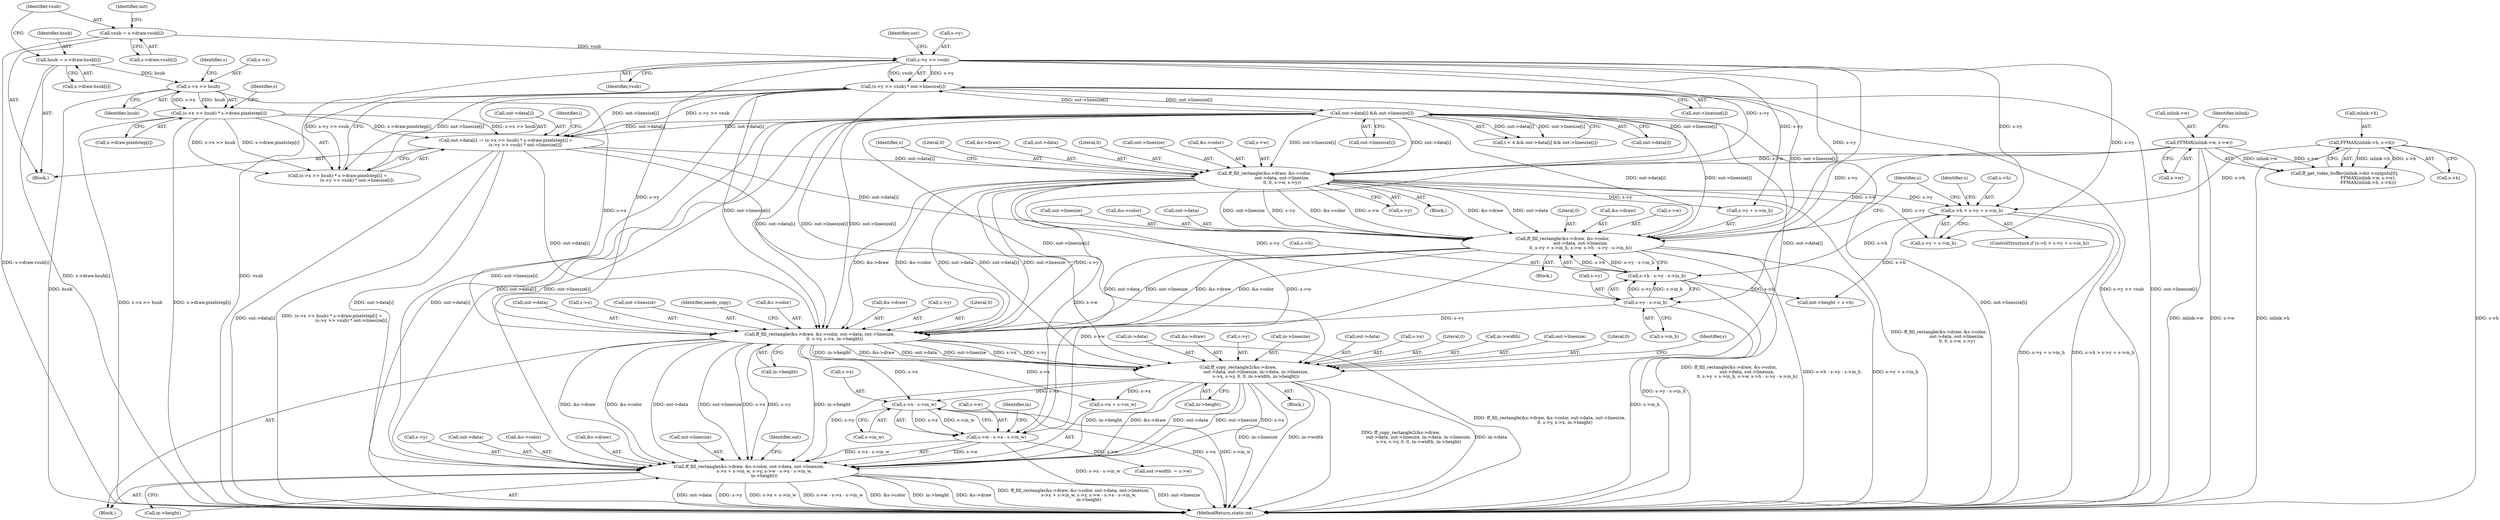 digraph "0_FFmpeg_e43a0a232dbf6d3c161823c2e07c52e76227a1bc_7@pointer" {
"1000385" [label="(Call,ff_fill_rectangle(&s->draw, &s->color, out->data, out->linesize,\n                      s->x + s->in_w, s->y, s->w - s->x - s->in_w,\n                      in->height))"];
"1000326" [label="(Call,ff_fill_rectangle(&s->draw, &s->color, out->data, out->linesize,\n                      0, s->y, s->x, in->height))"];
"1000289" [label="(Call,ff_fill_rectangle(&s->draw, &s->color,\n                          out->data, out->linesize,\n                          0, s->y + s->in_h, s->w, s->h - s->y - s->in_h))"];
"1000253" [label="(Call,ff_fill_rectangle(&s->draw, &s->color,\n                          out->data, out->linesize,\n                          0, 0, s->w, s->y))"];
"1000183" [label="(Call,out->data[i] && out->linesize[i])"];
"1000217" [label="(Call,out->data[i] -= (s->x >> hsub) * s->draw.pixelstep[i] +\n                            (s->y >> vsub) * out->linesize[i])"];
"1000224" [label="(Call,(s->x >> hsub) * s->draw.pixelstep[i])"];
"1000225" [label="(Call,s->x >> hsub)"];
"1000198" [label="(Call,hsub = s->draw.hsub[i])"];
"1000237" [label="(Call,(s->y >> vsub) * out->linesize[i])"];
"1000238" [label="(Call,s->y >> vsub)"];
"1000208" [label="(Call,vsub = s->draw.vsub[i])"];
"1000142" [label="(Call,FFMAX(inlink->w, s->w))"];
"1000315" [label="(Call,s->h - s->y - s->in_h)"];
"1000277" [label="(Call,s->h > s->y + s->in_h)"];
"1000149" [label="(Call,FFMAX(inlink->h, s->h))"];
"1000319" [label="(Call,s->y - s->in_h)"];
"1000354" [label="(Call,ff_copy_rectangle2(&s->draw,\n                          out->data, out->linesize, in->data, in->linesize,\n                          s->x, s->y, 0, 0, in->width, in->height))"];
"1000410" [label="(Call,s->w - s->x - s->in_w)"];
"1000414" [label="(Call,s->x - s->in_w)"];
"1000335" [label="(Call,out->data)"];
"1000217" [label="(Call,out->data[i] -= (s->x >> hsub) * s->draw.pixelstep[i] +\n                            (s->y >> vsub) * out->linesize[i])"];
"1000149" [label="(Call,FFMAX(inlink->h, s->h))"];
"1000153" [label="(Call,s->h)"];
"1000397" [label="(Call,out->linesize)"];
"1000198" [label="(Call,hsub = s->draw.hsub[i])"];
"1000316" [label="(Call,s->h)"];
"1000323" [label="(Call,s->in_h)"];
"1000146" [label="(Call,s->w)"];
"1000304" [label="(Literal,0)"];
"1000150" [label="(Call,inlink->h)"];
"1000362" [label="(Call,out->linesize)"];
"1000265" [label="(Call,out->linesize)"];
"1000151" [label="(Identifier,inlink)"];
"1000319" [label="(Call,s->y - s->in_h)"];
"1000237" [label="(Call,(s->y >> vsub) * out->linesize[i])"];
"1000378" [label="(Literal,0)"];
"1000385" [label="(Call,ff_fill_rectangle(&s->draw, &s->color, out->data, out->linesize,\n                      s->x + s->in_w, s->y, s->w - s->x - s->in_w,\n                      in->height))"];
"1000278" [label="(Call,s->h)"];
"1000424" [label="(Call,out->width  = s->w)"];
"1000238" [label="(Call,s->y >> vsub)"];
"1000388" [label="(Identifier,s)"];
"1000426" [label="(Identifier,out)"];
"1000239" [label="(Call,s->y)"];
"1000183" [label="(Call,out->data[i] && out->linesize[i])"];
"1000258" [label="(Call,&s->color)"];
"1000400" [label="(Call,s->x + s->in_w)"];
"1000270" [label="(Call,s->w)"];
"1000315" [label="(Call,s->h - s->y - s->in_h)"];
"1000354" [label="(Call,ff_copy_rectangle2(&s->draw,\n                          out->data, out->linesize, in->data, in->linesize,\n                          s->x, s->y, 0, 0, in->width, in->height))"];
"1000414" [label="(Call,s->x - s->in_w)"];
"1000431" [label="(Call,out->height = s->h)"];
"1000289" [label="(Call,ff_fill_rectangle(&s->draw, &s->color,\n                          out->data, out->linesize,\n                          0, s->y + s->in_h, s->w, s->h - s->y - s->in_h))"];
"1000365" [label="(Call,in->data)"];
"1000224" [label="(Call,(s->x >> hsub) * s->draw.pixelstep[i])"];
"1000407" [label="(Call,s->y)"];
"1000422" [label="(Identifier,in)"];
"1000382" [label="(Call,in->height)"];
"1000277" [label="(Call,s->h > s->y + s->in_h)"];
"1000421" [label="(Call,in->height)"];
"1000345" [label="(Call,s->x)"];
"1000415" [label="(Call,s->x)"];
"1000199" [label="(Identifier,hsub)"];
"1000226" [label="(Call,s->x)"];
"1000242" [label="(Identifier,vsub)"];
"1000320" [label="(Call,s->y)"];
"1000338" [label="(Call,out->linesize)"];
"1000352" [label="(Identifier,needs_copy)"];
"1000331" [label="(Call,&s->color)"];
"1000329" [label="(Identifier,s)"];
"1000208" [label="(Call,vsub = s->draw.vsub[i])"];
"1000230" [label="(Call,s->draw.pixelstep[i])"];
"1000243" [label="(Call,out->linesize[i])"];
"1000290" [label="(Call,&s->draw)"];
"1000305" [label="(Call,s->y + s->in_h)"];
"1000327" [label="(Call,&s->draw)"];
"1000196" [label="(Block,)"];
"1000225" [label="(Call,s->x >> hsub)"];
"1000253" [label="(Call,ff_fill_rectangle(&s->draw, &s->color,\n                          out->data, out->linesize,\n                          0, 0, s->w, s->y))"];
"1000195" [label="(Identifier,i)"];
"1000342" [label="(Call,s->y)"];
"1000223" [label="(Call,(s->x >> hsub) * s->draw.pixelstep[i] +\n                            (s->y >> vsub) * out->linesize[i])"];
"1000218" [label="(Call,out->data[i])"];
"1000279" [label="(Identifier,s)"];
"1000179" [label="(Call,i < 4 && out->data[i] && out->linesize[i])"];
"1000355" [label="(Call,&s->draw)"];
"1000189" [label="(Call,out->linesize[i])"];
"1000312" [label="(Call,s->w)"];
"1000410" [label="(Call,s->w - s->x - s->in_w)"];
"1000240" [label="(Identifier,s)"];
"1000281" [label="(Call,s->y + s->in_h)"];
"1000184" [label="(Call,out->data[i])"];
"1000142" [label="(Call,FFMAX(inlink->w, s->w))"];
"1000288" [label="(Block,)"];
"1000374" [label="(Call,s->y)"];
"1000368" [label="(Call,in->linesize)"];
"1000233" [label="(Identifier,s)"];
"1000455" [label="(MethodReturn,static int)"];
"1000341" [label="(Literal,0)"];
"1000301" [label="(Call,out->linesize)"];
"1000143" [label="(Call,inlink->w)"];
"1000294" [label="(Call,&s->color)"];
"1000268" [label="(Literal,0)"];
"1000418" [label="(Call,s->in_w)"];
"1000107" [label="(Block,)"];
"1000359" [label="(Call,out->data)"];
"1000348" [label="(Call,in->height)"];
"1000210" [label="(Call,s->draw.vsub[i])"];
"1000229" [label="(Identifier,hsub)"];
"1000273" [label="(Call,s->y)"];
"1000254" [label="(Call,&s->draw)"];
"1000262" [label="(Call,out->data)"];
"1000394" [label="(Call,out->data)"];
"1000245" [label="(Identifier,out)"];
"1000353" [label="(Block,)"];
"1000269" [label="(Literal,0)"];
"1000220" [label="(Identifier,out)"];
"1000390" [label="(Call,&s->color)"];
"1000298" [label="(Call,out->data)"];
"1000200" [label="(Call,s->draw.hsub[i])"];
"1000209" [label="(Identifier,vsub)"];
"1000371" [label="(Call,s->x)"];
"1000292" [label="(Identifier,s)"];
"1000377" [label="(Literal,0)"];
"1000411" [label="(Call,s->w)"];
"1000386" [label="(Call,&s->draw)"];
"1000252" [label="(Block,)"];
"1000134" [label="(Call,ff_get_video_buffer(inlink->dst->outputs[0],\n                                  FFMAX(inlink->w, s->w),\n                                  FFMAX(inlink->h, s->h)))"];
"1000276" [label="(ControlStructure,if (s->h > s->y + s->in_h))"];
"1000379" [label="(Call,in->width)"];
"1000326" [label="(Call,ff_fill_rectangle(&s->draw, &s->color, out->data, out->linesize,\n                      0, s->y, s->x, in->height))"];
"1000385" -> "1000107"  [label="AST: "];
"1000385" -> "1000421"  [label="CFG: "];
"1000386" -> "1000385"  [label="AST: "];
"1000390" -> "1000385"  [label="AST: "];
"1000394" -> "1000385"  [label="AST: "];
"1000397" -> "1000385"  [label="AST: "];
"1000400" -> "1000385"  [label="AST: "];
"1000407" -> "1000385"  [label="AST: "];
"1000410" -> "1000385"  [label="AST: "];
"1000421" -> "1000385"  [label="AST: "];
"1000426" -> "1000385"  [label="CFG: "];
"1000385" -> "1000455"  [label="DDG: out->linesize"];
"1000385" -> "1000455"  [label="DDG: out->data"];
"1000385" -> "1000455"  [label="DDG: s->y"];
"1000385" -> "1000455"  [label="DDG: s->x + s->in_w"];
"1000385" -> "1000455"  [label="DDG: s->w - s->x - s->in_w"];
"1000385" -> "1000455"  [label="DDG: &s->color"];
"1000385" -> "1000455"  [label="DDG: in->height"];
"1000385" -> "1000455"  [label="DDG: &s->draw"];
"1000385" -> "1000455"  [label="DDG: ff_fill_rectangle(&s->draw, &s->color, out->data, out->linesize,\n                      s->x + s->in_w, s->y, s->w - s->x - s->in_w,\n                      in->height)"];
"1000326" -> "1000385"  [label="DDG: &s->draw"];
"1000326" -> "1000385"  [label="DDG: &s->color"];
"1000326" -> "1000385"  [label="DDG: out->data"];
"1000326" -> "1000385"  [label="DDG: out->linesize"];
"1000326" -> "1000385"  [label="DDG: s->x"];
"1000326" -> "1000385"  [label="DDG: s->y"];
"1000326" -> "1000385"  [label="DDG: in->height"];
"1000354" -> "1000385"  [label="DDG: &s->draw"];
"1000354" -> "1000385"  [label="DDG: out->data"];
"1000354" -> "1000385"  [label="DDG: out->linesize"];
"1000354" -> "1000385"  [label="DDG: s->x"];
"1000354" -> "1000385"  [label="DDG: s->y"];
"1000354" -> "1000385"  [label="DDG: in->height"];
"1000183" -> "1000385"  [label="DDG: out->data[i]"];
"1000183" -> "1000385"  [label="DDG: out->linesize[i]"];
"1000217" -> "1000385"  [label="DDG: out->data[i]"];
"1000237" -> "1000385"  [label="DDG: out->linesize[i]"];
"1000410" -> "1000385"  [label="DDG: s->w"];
"1000410" -> "1000385"  [label="DDG: s->x - s->in_w"];
"1000326" -> "1000107"  [label="AST: "];
"1000326" -> "1000348"  [label="CFG: "];
"1000327" -> "1000326"  [label="AST: "];
"1000331" -> "1000326"  [label="AST: "];
"1000335" -> "1000326"  [label="AST: "];
"1000338" -> "1000326"  [label="AST: "];
"1000341" -> "1000326"  [label="AST: "];
"1000342" -> "1000326"  [label="AST: "];
"1000345" -> "1000326"  [label="AST: "];
"1000348" -> "1000326"  [label="AST: "];
"1000352" -> "1000326"  [label="CFG: "];
"1000326" -> "1000455"  [label="DDG: ff_fill_rectangle(&s->draw, &s->color, out->data, out->linesize,\n                      0, s->y, s->x, in->height)"];
"1000289" -> "1000326"  [label="DDG: &s->draw"];
"1000289" -> "1000326"  [label="DDG: &s->color"];
"1000289" -> "1000326"  [label="DDG: out->data"];
"1000289" -> "1000326"  [label="DDG: out->linesize"];
"1000253" -> "1000326"  [label="DDG: &s->draw"];
"1000253" -> "1000326"  [label="DDG: &s->color"];
"1000253" -> "1000326"  [label="DDG: out->data"];
"1000253" -> "1000326"  [label="DDG: out->linesize"];
"1000253" -> "1000326"  [label="DDG: s->y"];
"1000183" -> "1000326"  [label="DDG: out->data[i]"];
"1000183" -> "1000326"  [label="DDG: out->linesize[i]"];
"1000217" -> "1000326"  [label="DDG: out->data[i]"];
"1000237" -> "1000326"  [label="DDG: out->linesize[i]"];
"1000319" -> "1000326"  [label="DDG: s->y"];
"1000238" -> "1000326"  [label="DDG: s->y"];
"1000225" -> "1000326"  [label="DDG: s->x"];
"1000326" -> "1000354"  [label="DDG: &s->draw"];
"1000326" -> "1000354"  [label="DDG: out->data"];
"1000326" -> "1000354"  [label="DDG: out->linesize"];
"1000326" -> "1000354"  [label="DDG: s->x"];
"1000326" -> "1000354"  [label="DDG: s->y"];
"1000326" -> "1000354"  [label="DDG: in->height"];
"1000326" -> "1000400"  [label="DDG: s->x"];
"1000326" -> "1000414"  [label="DDG: s->x"];
"1000289" -> "1000288"  [label="AST: "];
"1000289" -> "1000315"  [label="CFG: "];
"1000290" -> "1000289"  [label="AST: "];
"1000294" -> "1000289"  [label="AST: "];
"1000298" -> "1000289"  [label="AST: "];
"1000301" -> "1000289"  [label="AST: "];
"1000304" -> "1000289"  [label="AST: "];
"1000305" -> "1000289"  [label="AST: "];
"1000312" -> "1000289"  [label="AST: "];
"1000315" -> "1000289"  [label="AST: "];
"1000329" -> "1000289"  [label="CFG: "];
"1000289" -> "1000455"  [label="DDG: s->h - s->y - s->in_h"];
"1000289" -> "1000455"  [label="DDG: s->y + s->in_h"];
"1000289" -> "1000455"  [label="DDG: ff_fill_rectangle(&s->draw, &s->color,\n                          out->data, out->linesize,\n                          0, s->y + s->in_h, s->w, s->h - s->y - s->in_h)"];
"1000253" -> "1000289"  [label="DDG: &s->draw"];
"1000253" -> "1000289"  [label="DDG: &s->color"];
"1000253" -> "1000289"  [label="DDG: out->data"];
"1000253" -> "1000289"  [label="DDG: out->linesize"];
"1000253" -> "1000289"  [label="DDG: s->y"];
"1000253" -> "1000289"  [label="DDG: s->w"];
"1000183" -> "1000289"  [label="DDG: out->data[i]"];
"1000183" -> "1000289"  [label="DDG: out->linesize[i]"];
"1000217" -> "1000289"  [label="DDG: out->data[i]"];
"1000237" -> "1000289"  [label="DDG: out->linesize[i]"];
"1000238" -> "1000289"  [label="DDG: s->y"];
"1000142" -> "1000289"  [label="DDG: s->w"];
"1000315" -> "1000289"  [label="DDG: s->h"];
"1000315" -> "1000289"  [label="DDG: s->y - s->in_h"];
"1000289" -> "1000410"  [label="DDG: s->w"];
"1000253" -> "1000252"  [label="AST: "];
"1000253" -> "1000273"  [label="CFG: "];
"1000254" -> "1000253"  [label="AST: "];
"1000258" -> "1000253"  [label="AST: "];
"1000262" -> "1000253"  [label="AST: "];
"1000265" -> "1000253"  [label="AST: "];
"1000268" -> "1000253"  [label="AST: "];
"1000269" -> "1000253"  [label="AST: "];
"1000270" -> "1000253"  [label="AST: "];
"1000273" -> "1000253"  [label="AST: "];
"1000279" -> "1000253"  [label="CFG: "];
"1000253" -> "1000455"  [label="DDG: ff_fill_rectangle(&s->draw, &s->color,\n                          out->data, out->linesize,\n                          0, 0, s->w, s->y)"];
"1000183" -> "1000253"  [label="DDG: out->data[i]"];
"1000183" -> "1000253"  [label="DDG: out->linesize[i]"];
"1000217" -> "1000253"  [label="DDG: out->data[i]"];
"1000237" -> "1000253"  [label="DDG: out->linesize[i]"];
"1000142" -> "1000253"  [label="DDG: s->w"];
"1000238" -> "1000253"  [label="DDG: s->y"];
"1000253" -> "1000277"  [label="DDG: s->y"];
"1000253" -> "1000281"  [label="DDG: s->y"];
"1000253" -> "1000305"  [label="DDG: s->y"];
"1000253" -> "1000319"  [label="DDG: s->y"];
"1000253" -> "1000410"  [label="DDG: s->w"];
"1000183" -> "1000179"  [label="AST: "];
"1000183" -> "1000184"  [label="CFG: "];
"1000183" -> "1000189"  [label="CFG: "];
"1000184" -> "1000183"  [label="AST: "];
"1000189" -> "1000183"  [label="AST: "];
"1000179" -> "1000183"  [label="CFG: "];
"1000183" -> "1000455"  [label="DDG: out->linesize[i]"];
"1000183" -> "1000455"  [label="DDG: out->data[i]"];
"1000183" -> "1000179"  [label="DDG: out->data[i]"];
"1000183" -> "1000179"  [label="DDG: out->linesize[i]"];
"1000217" -> "1000183"  [label="DDG: out->data[i]"];
"1000237" -> "1000183"  [label="DDG: out->linesize[i]"];
"1000183" -> "1000217"  [label="DDG: out->data[i]"];
"1000183" -> "1000237"  [label="DDG: out->linesize[i]"];
"1000183" -> "1000354"  [label="DDG: out->data[i]"];
"1000183" -> "1000354"  [label="DDG: out->linesize[i]"];
"1000217" -> "1000196"  [label="AST: "];
"1000217" -> "1000223"  [label="CFG: "];
"1000218" -> "1000217"  [label="AST: "];
"1000223" -> "1000217"  [label="AST: "];
"1000195" -> "1000217"  [label="CFG: "];
"1000217" -> "1000455"  [label="DDG: (s->x >> hsub) * s->draw.pixelstep[i] +\n                            (s->y >> vsub) * out->linesize[i]"];
"1000217" -> "1000455"  [label="DDG: out->data[i]"];
"1000224" -> "1000217"  [label="DDG: s->x >> hsub"];
"1000224" -> "1000217"  [label="DDG: s->draw.pixelstep[i]"];
"1000237" -> "1000217"  [label="DDG: s->y >> vsub"];
"1000237" -> "1000217"  [label="DDG: out->linesize[i]"];
"1000217" -> "1000354"  [label="DDG: out->data[i]"];
"1000224" -> "1000223"  [label="AST: "];
"1000224" -> "1000230"  [label="CFG: "];
"1000225" -> "1000224"  [label="AST: "];
"1000230" -> "1000224"  [label="AST: "];
"1000240" -> "1000224"  [label="CFG: "];
"1000224" -> "1000455"  [label="DDG: s->x >> hsub"];
"1000224" -> "1000455"  [label="DDG: s->draw.pixelstep[i]"];
"1000224" -> "1000223"  [label="DDG: s->x >> hsub"];
"1000224" -> "1000223"  [label="DDG: s->draw.pixelstep[i]"];
"1000225" -> "1000224"  [label="DDG: s->x"];
"1000225" -> "1000224"  [label="DDG: hsub"];
"1000225" -> "1000229"  [label="CFG: "];
"1000226" -> "1000225"  [label="AST: "];
"1000229" -> "1000225"  [label="AST: "];
"1000233" -> "1000225"  [label="CFG: "];
"1000225" -> "1000455"  [label="DDG: hsub"];
"1000198" -> "1000225"  [label="DDG: hsub"];
"1000198" -> "1000196"  [label="AST: "];
"1000198" -> "1000200"  [label="CFG: "];
"1000199" -> "1000198"  [label="AST: "];
"1000200" -> "1000198"  [label="AST: "];
"1000209" -> "1000198"  [label="CFG: "];
"1000198" -> "1000455"  [label="DDG: s->draw.hsub[i]"];
"1000237" -> "1000223"  [label="AST: "];
"1000237" -> "1000243"  [label="CFG: "];
"1000238" -> "1000237"  [label="AST: "];
"1000243" -> "1000237"  [label="AST: "];
"1000223" -> "1000237"  [label="CFG: "];
"1000237" -> "1000455"  [label="DDG: s->y >> vsub"];
"1000237" -> "1000455"  [label="DDG: out->linesize[i]"];
"1000237" -> "1000223"  [label="DDG: s->y >> vsub"];
"1000237" -> "1000223"  [label="DDG: out->linesize[i]"];
"1000238" -> "1000237"  [label="DDG: s->y"];
"1000238" -> "1000237"  [label="DDG: vsub"];
"1000237" -> "1000354"  [label="DDG: out->linesize[i]"];
"1000238" -> "1000242"  [label="CFG: "];
"1000239" -> "1000238"  [label="AST: "];
"1000242" -> "1000238"  [label="AST: "];
"1000245" -> "1000238"  [label="CFG: "];
"1000238" -> "1000455"  [label="DDG: vsub"];
"1000208" -> "1000238"  [label="DDG: vsub"];
"1000238" -> "1000277"  [label="DDG: s->y"];
"1000238" -> "1000281"  [label="DDG: s->y"];
"1000238" -> "1000305"  [label="DDG: s->y"];
"1000238" -> "1000319"  [label="DDG: s->y"];
"1000208" -> "1000196"  [label="AST: "];
"1000208" -> "1000210"  [label="CFG: "];
"1000209" -> "1000208"  [label="AST: "];
"1000210" -> "1000208"  [label="AST: "];
"1000220" -> "1000208"  [label="CFG: "];
"1000208" -> "1000455"  [label="DDG: s->draw.vsub[i]"];
"1000142" -> "1000134"  [label="AST: "];
"1000142" -> "1000146"  [label="CFG: "];
"1000143" -> "1000142"  [label="AST: "];
"1000146" -> "1000142"  [label="AST: "];
"1000151" -> "1000142"  [label="CFG: "];
"1000142" -> "1000455"  [label="DDG: inlink->w"];
"1000142" -> "1000455"  [label="DDG: s->w"];
"1000142" -> "1000134"  [label="DDG: inlink->w"];
"1000142" -> "1000134"  [label="DDG: s->w"];
"1000142" -> "1000410"  [label="DDG: s->w"];
"1000315" -> "1000319"  [label="CFG: "];
"1000316" -> "1000315"  [label="AST: "];
"1000319" -> "1000315"  [label="AST: "];
"1000315" -> "1000455"  [label="DDG: s->y - s->in_h"];
"1000277" -> "1000315"  [label="DDG: s->h"];
"1000319" -> "1000315"  [label="DDG: s->y"];
"1000319" -> "1000315"  [label="DDG: s->in_h"];
"1000315" -> "1000431"  [label="DDG: s->h"];
"1000277" -> "1000276"  [label="AST: "];
"1000277" -> "1000281"  [label="CFG: "];
"1000278" -> "1000277"  [label="AST: "];
"1000281" -> "1000277"  [label="AST: "];
"1000292" -> "1000277"  [label="CFG: "];
"1000329" -> "1000277"  [label="CFG: "];
"1000277" -> "1000455"  [label="DDG: s->y + s->in_h"];
"1000277" -> "1000455"  [label="DDG: s->h > s->y + s->in_h"];
"1000149" -> "1000277"  [label="DDG: s->h"];
"1000277" -> "1000431"  [label="DDG: s->h"];
"1000149" -> "1000134"  [label="AST: "];
"1000149" -> "1000153"  [label="CFG: "];
"1000150" -> "1000149"  [label="AST: "];
"1000153" -> "1000149"  [label="AST: "];
"1000134" -> "1000149"  [label="CFG: "];
"1000149" -> "1000455"  [label="DDG: s->h"];
"1000149" -> "1000455"  [label="DDG: inlink->h"];
"1000149" -> "1000134"  [label="DDG: inlink->h"];
"1000149" -> "1000134"  [label="DDG: s->h"];
"1000319" -> "1000323"  [label="CFG: "];
"1000320" -> "1000319"  [label="AST: "];
"1000323" -> "1000319"  [label="AST: "];
"1000319" -> "1000455"  [label="DDG: s->in_h"];
"1000354" -> "1000353"  [label="AST: "];
"1000354" -> "1000382"  [label="CFG: "];
"1000355" -> "1000354"  [label="AST: "];
"1000359" -> "1000354"  [label="AST: "];
"1000362" -> "1000354"  [label="AST: "];
"1000365" -> "1000354"  [label="AST: "];
"1000368" -> "1000354"  [label="AST: "];
"1000371" -> "1000354"  [label="AST: "];
"1000374" -> "1000354"  [label="AST: "];
"1000377" -> "1000354"  [label="AST: "];
"1000378" -> "1000354"  [label="AST: "];
"1000379" -> "1000354"  [label="AST: "];
"1000382" -> "1000354"  [label="AST: "];
"1000388" -> "1000354"  [label="CFG: "];
"1000354" -> "1000455"  [label="DDG: in->data"];
"1000354" -> "1000455"  [label="DDG: in->linesize"];
"1000354" -> "1000455"  [label="DDG: in->width"];
"1000354" -> "1000455"  [label="DDG: ff_copy_rectangle2(&s->draw,\n                          out->data, out->linesize, in->data, in->linesize,\n                          s->x, s->y, 0, 0, in->width, in->height)"];
"1000354" -> "1000400"  [label="DDG: s->x"];
"1000354" -> "1000414"  [label="DDG: s->x"];
"1000410" -> "1000414"  [label="CFG: "];
"1000411" -> "1000410"  [label="AST: "];
"1000414" -> "1000410"  [label="AST: "];
"1000422" -> "1000410"  [label="CFG: "];
"1000410" -> "1000455"  [label="DDG: s->x - s->in_w"];
"1000414" -> "1000410"  [label="DDG: s->x"];
"1000414" -> "1000410"  [label="DDG: s->in_w"];
"1000410" -> "1000424"  [label="DDG: s->w"];
"1000414" -> "1000418"  [label="CFG: "];
"1000415" -> "1000414"  [label="AST: "];
"1000418" -> "1000414"  [label="AST: "];
"1000414" -> "1000455"  [label="DDG: s->in_w"];
"1000414" -> "1000455"  [label="DDG: s->x"];
}
